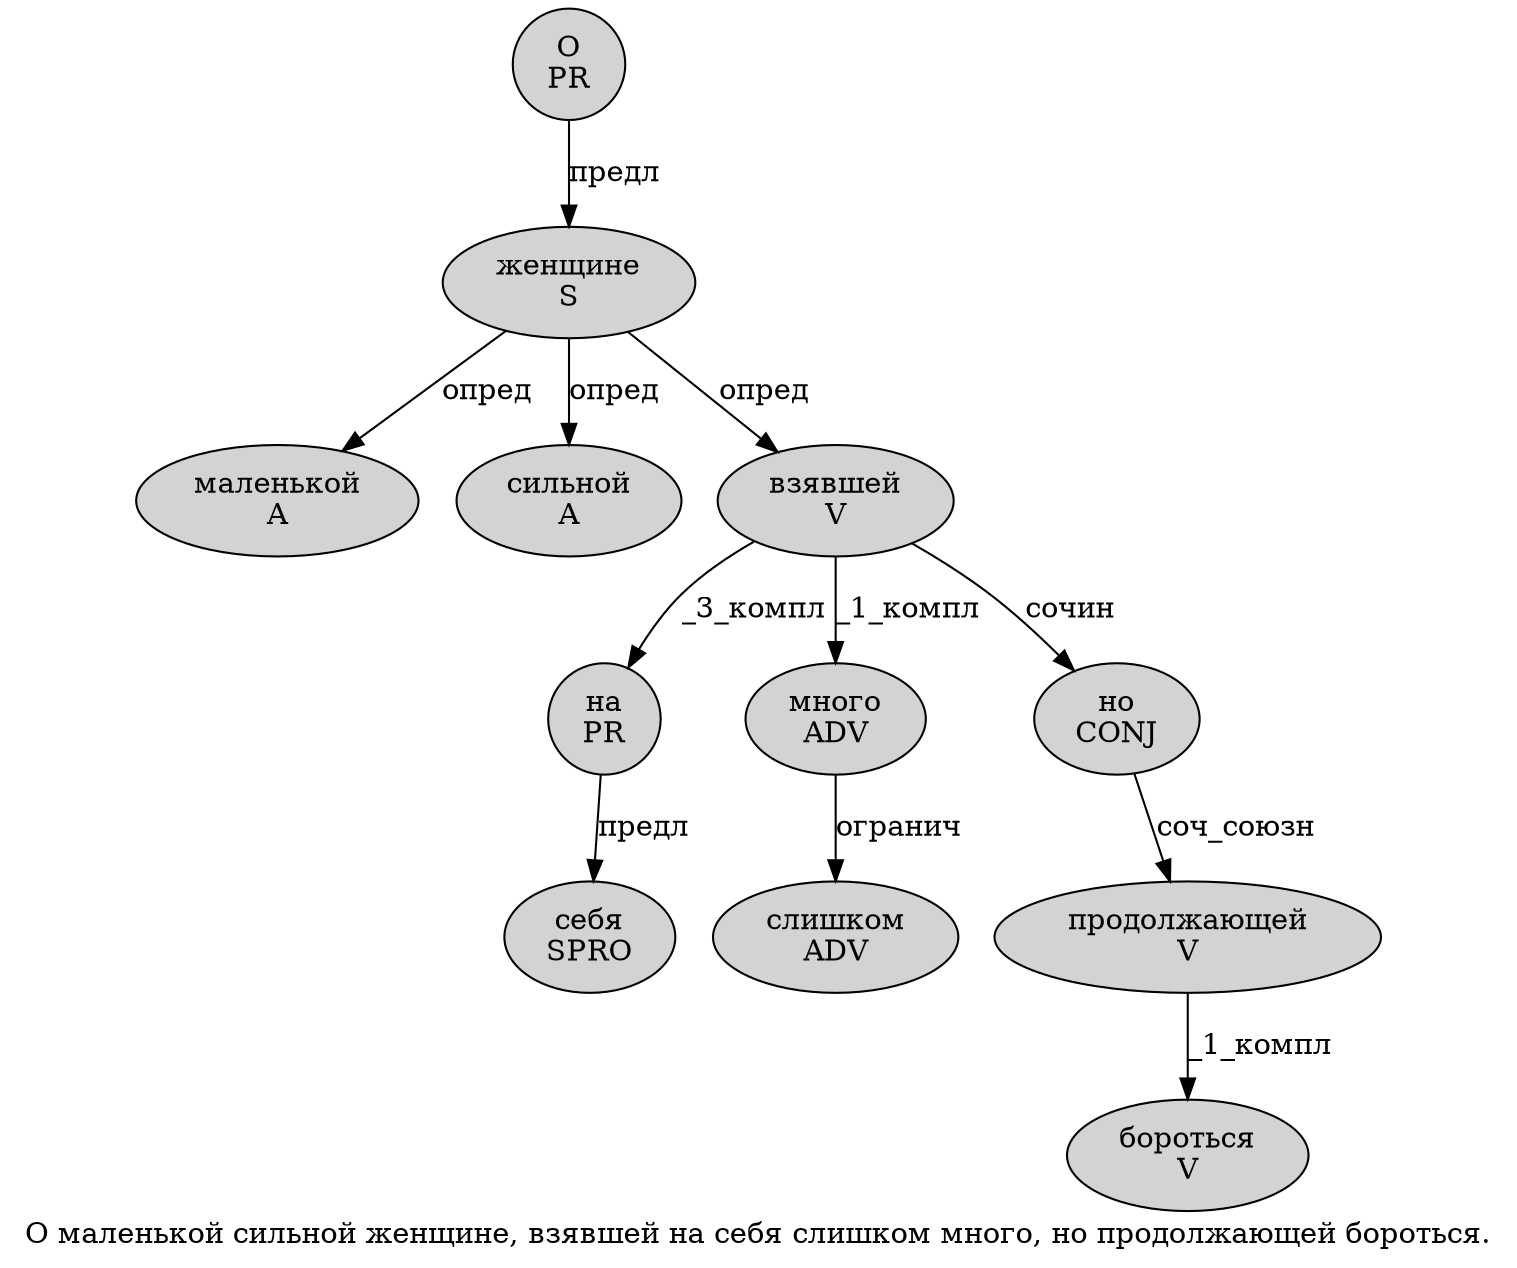 digraph SENTENCE_922 {
	graph [label="О маленькой сильной женщине, взявшей на себя слишком много, но продолжающей бороться."]
	node [style=filled]
		0 [label="О
PR" color="" fillcolor=lightgray penwidth=1 shape=ellipse]
		1 [label="маленькой
A" color="" fillcolor=lightgray penwidth=1 shape=ellipse]
		2 [label="сильной
A" color="" fillcolor=lightgray penwidth=1 shape=ellipse]
		3 [label="женщине
S" color="" fillcolor=lightgray penwidth=1 shape=ellipse]
		5 [label="взявшей
V" color="" fillcolor=lightgray penwidth=1 shape=ellipse]
		6 [label="на
PR" color="" fillcolor=lightgray penwidth=1 shape=ellipse]
		7 [label="себя
SPRO" color="" fillcolor=lightgray penwidth=1 shape=ellipse]
		8 [label="слишком
ADV" color="" fillcolor=lightgray penwidth=1 shape=ellipse]
		9 [label="много
ADV" color="" fillcolor=lightgray penwidth=1 shape=ellipse]
		11 [label="но
CONJ" color="" fillcolor=lightgray penwidth=1 shape=ellipse]
		12 [label="продолжающей
V" color="" fillcolor=lightgray penwidth=1 shape=ellipse]
		13 [label="бороться
V" color="" fillcolor=lightgray penwidth=1 shape=ellipse]
			9 -> 8 [label="огранич"]
			6 -> 7 [label="предл"]
			0 -> 3 [label="предл"]
			3 -> 1 [label="опред"]
			3 -> 2 [label="опред"]
			3 -> 5 [label="опред"]
			12 -> 13 [label="_1_компл"]
			5 -> 6 [label="_3_компл"]
			5 -> 9 [label="_1_компл"]
			5 -> 11 [label="сочин"]
			11 -> 12 [label="соч_союзн"]
}